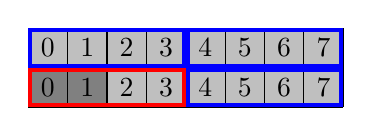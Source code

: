\begin{tikzpicture}[every node/.style={minimum size=.5cm-\pgflinewidth, outer sep=0pt}]%
    \node[fill=gray] at (0.25,+0.25) { 0};
    \node[fill=lightgray] at (0.25,+0.75) {0};
    \node[fill=gray] at (0.75,+0.25) { 1};
    \node[fill=lightgray] at (0.75,+0.75) {1};
    \node[fill=lightgray] at (1.25,+0.25) { 2};
    \node[fill=lightgray] at (1.25,+0.75) {2};
    \node[fill=lightgray] at (1.75,+0.25) { 3};
    \node[fill=lightgray] at (1.75,+0.75) {3};
    \node[fill=lightgray] at (2.25,+0.25) { 4};
    \node[fill=lightgray] at (2.25,+0.75) {4};
    \node[fill=lightgray] at (2.75,+0.25) { 5};
    \node[fill=lightgray] at (2.75,+0.75) {5};
    \node[fill=lightgray] at (3.25,+0.25) { 6};
    \node[fill=lightgray] at (3.25,+0.75) {6};
    \node[fill=lightgray] at (3.75,+0.25) { 7};
    \node[fill=lightgray] at (3.75,+0.75) {7};
    \draw[step=0.5cm,color=black] (0,0) grid (4,1);
    \draw[color=red,line width=0.5mm] (0.025,0.025) rectangle +(1.95,0.45);
    \draw[color=blue,line width=0.5mm] (2.025,0.025) rectangle +(1.95,0.45);
    \draw[color=blue,line width=0.5mm] (0.025,0.525) rectangle +(1.95,0.45);
    \draw[color=blue,line width=0.5mm] (2.025,0.525) rectangle +(1.95,0.45);
\end{tikzpicture}%
